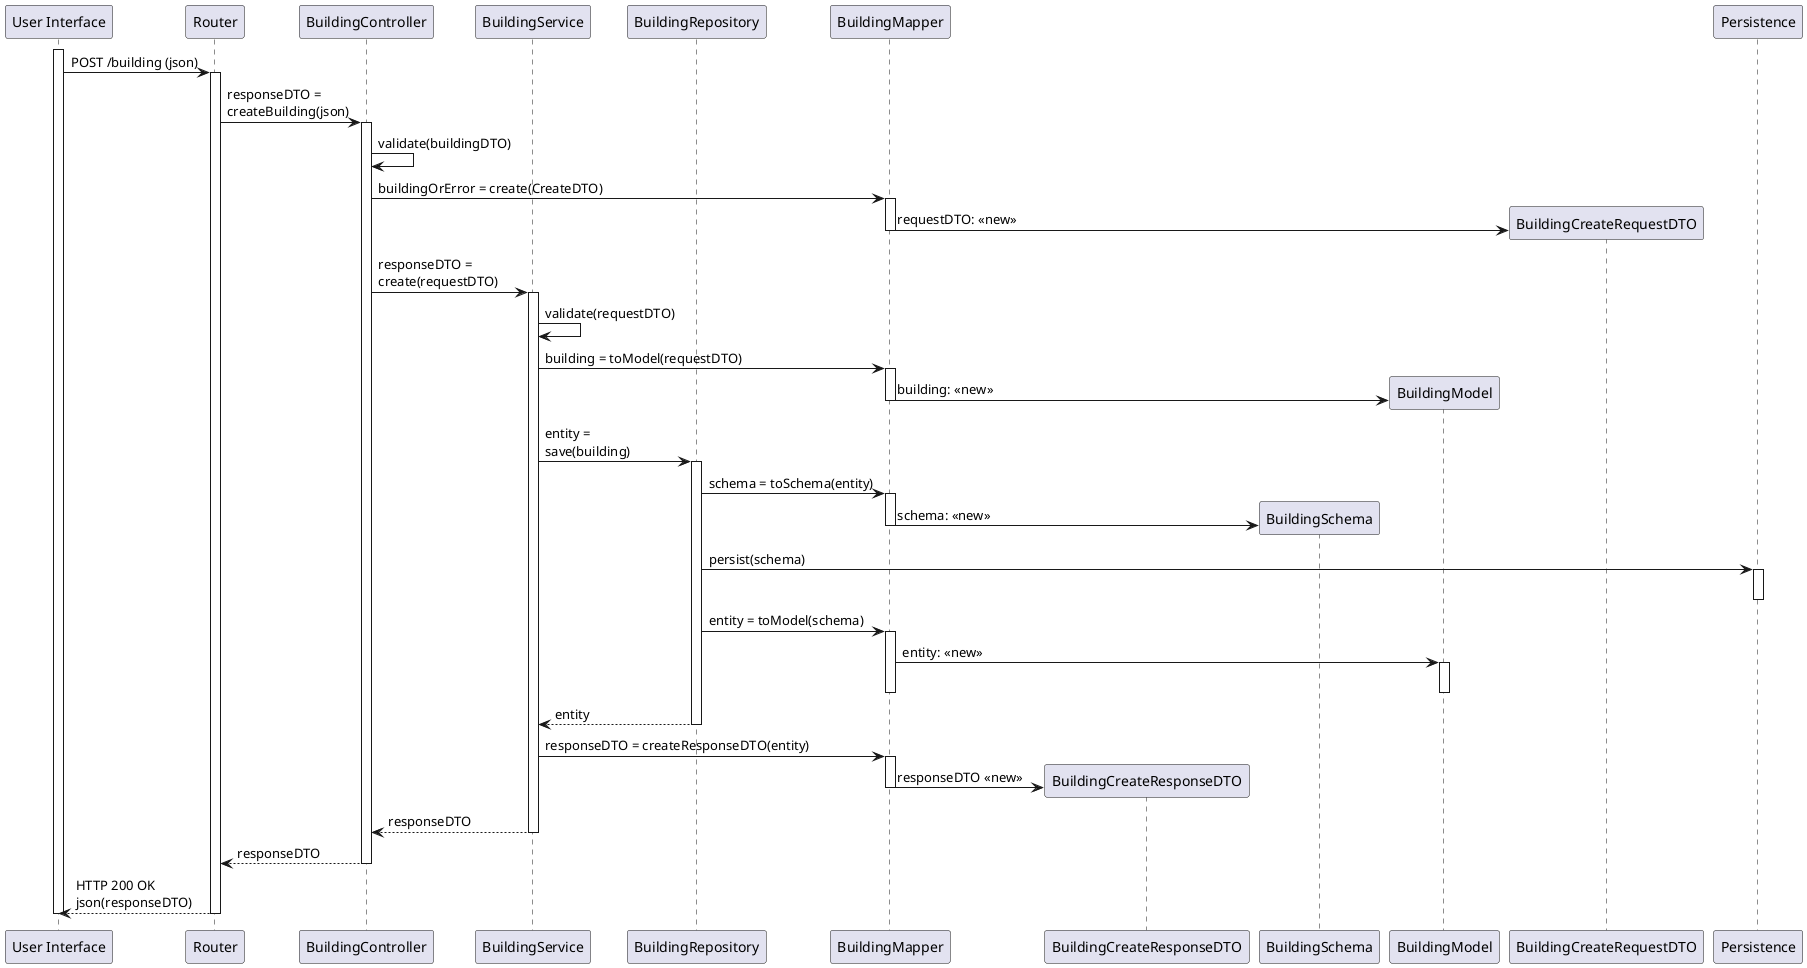 
@startuml
participant "User Interface" as UI
participant "Router" as Router
participant "BuildingController" as Controller
participant "BuildingService" as Service

participant "BuildingRepository" as Repository
participant "BuildingMapper" as Mapper
participant "BuildingCreateResponseDTO" as CreateResponseDTO
participant "BuildingSchema" as Schema
participant "BuildingModel" as Model
participant "BuildingCreateRequestDTO" as CreateRequestDTO
participant "Persistence" as Persistence

activate UI
UI -> Router: POST /building (json)
activate Router
Router -> Controller: responseDTO =\ncreateBuilding(json)
activate Controller
Controller -> Controller: validate(buildingDTO)
Controller -> Mapper: buildingOrError = create(CreateDTO)
activate Mapper
create CreateRequestDTO
Mapper -> CreateRequestDTO: requestDTO: <<new>>

deactivate Mapper

Controller -> Service: responseDTO =\ncreate(requestDTO)
activate Service
Service -> Service: validate(requestDTO)
Service -> Mapper: building = toModel(requestDTO)
activate Mapper
create Model
Mapper -> Model: building: <<new>>
deactivate Mapper
Service -> Repository: entity =\nsave(building)
activate Repository
Repository -> Mapper: schema = toSchema(entity)
activate Mapper
create Schema
Mapper -> Schema: schema: <<new>>
deactivate
Repository -> Persistence: persist(schema)
activate Persistence
deactivate Persistence
Repository -> Mapper: entity = toModel(schema)
activate Mapper
Mapper -> Model: entity: <<new>>
activate Model
deactivate Model
deactivate Mapper

Repository --> Service: entity
deactivate Repository

Service -> Mapper: responseDTO = createResponseDTO(entity)
activate Mapper
create CreateResponseDTO
Mapper -> CreateResponseDTO: responseDTO <<new>>
deactivate Mapper

Service --> Controller: responseDTO
deactivate Service

Controller --> Router: responseDTO
deactivate Controller
Router --> UI: HTTP 200 OK\njson(responseDTO)
deactivate Router
deactivate UI
@enduml
